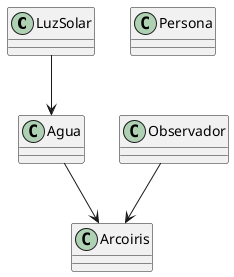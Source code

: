 @startuml
class LuzSolar{
}

class Agua{
}

class Arcoiris{
}

class Persona{
}

LuzSolar --> Agua
Agua --> Arcoiris
Observador --> Arcoiris



@enduml
